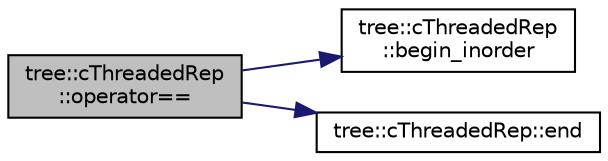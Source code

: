 digraph G
{
  edge [fontname="Helvetica",fontsize="10",labelfontname="Helvetica",labelfontsize="10"];
  node [fontname="Helvetica",fontsize="10",shape=record];
  rankdir="LR";
  Node1 [label="tree::cThreadedRep\l::operator==",height=0.2,width=0.4,color="black", fillcolor="grey75", style="filled" fontcolor="black"];
  Node1 -> Node2 [color="midnightblue",fontsize="10",style="solid"];
  Node2 [label="tree::cThreadedRep\l::begin_inorder",height=0.2,width=0.4,color="black", fillcolor="white", style="filled",URL="$classtree_1_1cThreadedRep.html#aecd82c23c72edb946467838b46d37f86"];
  Node1 -> Node3 [color="midnightblue",fontsize="10",style="solid"];
  Node3 [label="tree::cThreadedRep::end",height=0.2,width=0.4,color="black", fillcolor="white", style="filled",URL="$classtree_1_1cThreadedRep.html#a8c420c636dc2ec5385edc6e514d739ff"];
}
